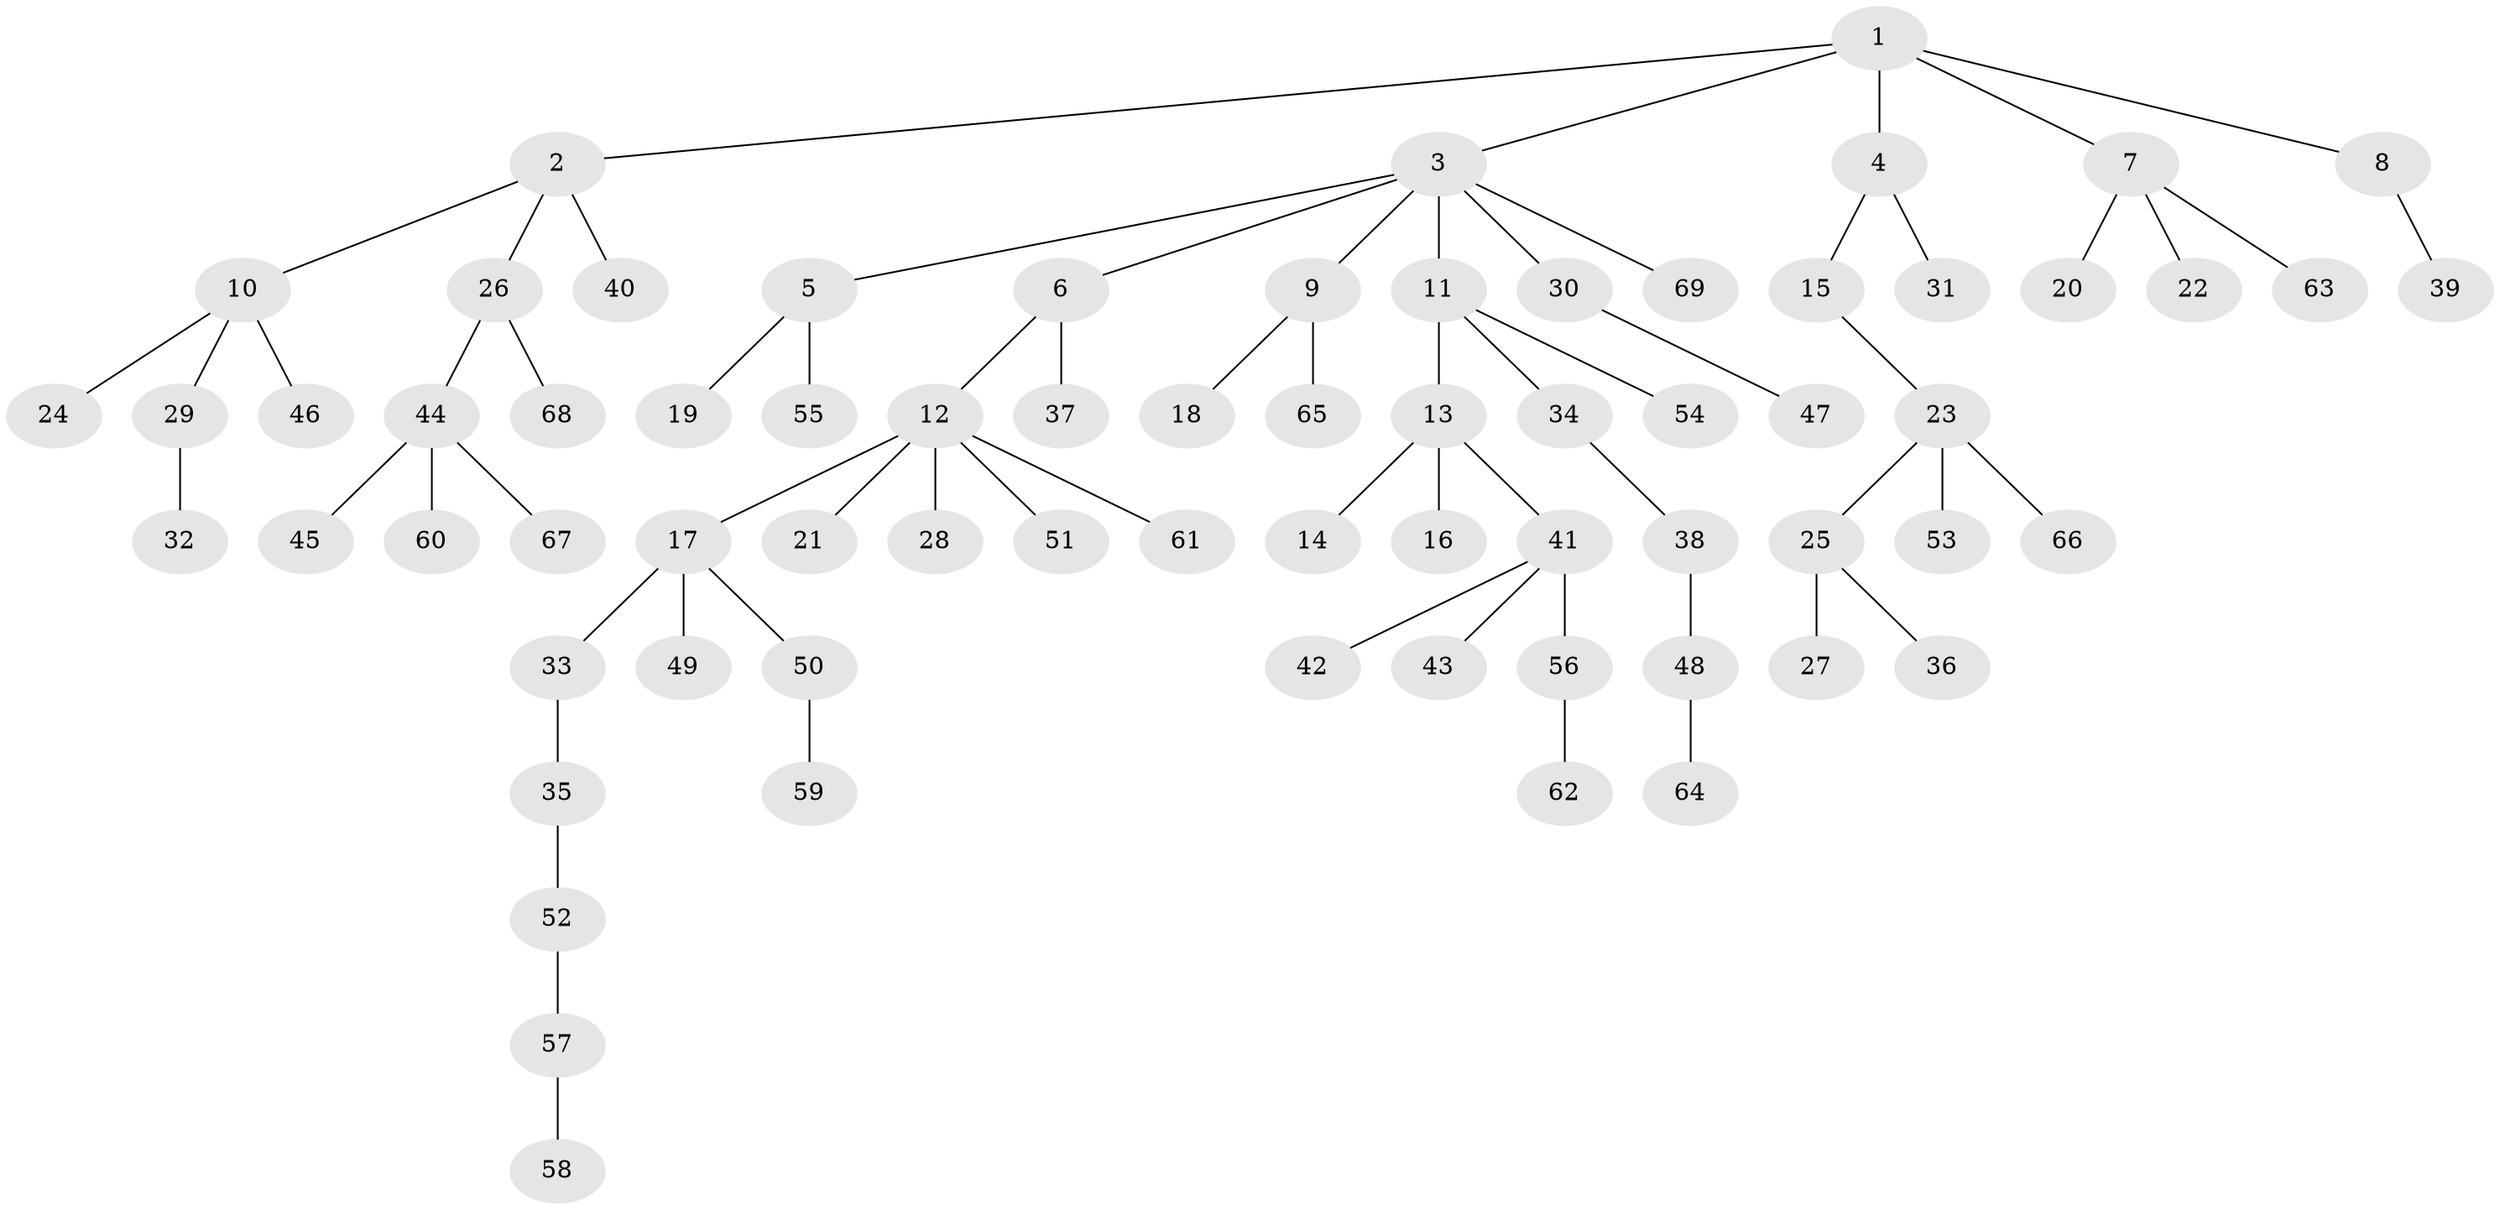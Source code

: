 // coarse degree distribution, {6: 0.05, 10: 0.05, 2: 0.2, 1: 0.7}
// Generated by graph-tools (version 1.1) at 2025/19/03/04/25 18:19:19]
// undirected, 69 vertices, 68 edges
graph export_dot {
graph [start="1"]
  node [color=gray90,style=filled];
  1;
  2;
  3;
  4;
  5;
  6;
  7;
  8;
  9;
  10;
  11;
  12;
  13;
  14;
  15;
  16;
  17;
  18;
  19;
  20;
  21;
  22;
  23;
  24;
  25;
  26;
  27;
  28;
  29;
  30;
  31;
  32;
  33;
  34;
  35;
  36;
  37;
  38;
  39;
  40;
  41;
  42;
  43;
  44;
  45;
  46;
  47;
  48;
  49;
  50;
  51;
  52;
  53;
  54;
  55;
  56;
  57;
  58;
  59;
  60;
  61;
  62;
  63;
  64;
  65;
  66;
  67;
  68;
  69;
  1 -- 2;
  1 -- 3;
  1 -- 4;
  1 -- 7;
  1 -- 8;
  2 -- 10;
  2 -- 26;
  2 -- 40;
  3 -- 5;
  3 -- 6;
  3 -- 9;
  3 -- 11;
  3 -- 30;
  3 -- 69;
  4 -- 15;
  4 -- 31;
  5 -- 19;
  5 -- 55;
  6 -- 12;
  6 -- 37;
  7 -- 20;
  7 -- 22;
  7 -- 63;
  8 -- 39;
  9 -- 18;
  9 -- 65;
  10 -- 24;
  10 -- 29;
  10 -- 46;
  11 -- 13;
  11 -- 34;
  11 -- 54;
  12 -- 17;
  12 -- 21;
  12 -- 28;
  12 -- 51;
  12 -- 61;
  13 -- 14;
  13 -- 16;
  13 -- 41;
  15 -- 23;
  17 -- 33;
  17 -- 49;
  17 -- 50;
  23 -- 25;
  23 -- 53;
  23 -- 66;
  25 -- 27;
  25 -- 36;
  26 -- 44;
  26 -- 68;
  29 -- 32;
  30 -- 47;
  33 -- 35;
  34 -- 38;
  35 -- 52;
  38 -- 48;
  41 -- 42;
  41 -- 43;
  41 -- 56;
  44 -- 45;
  44 -- 60;
  44 -- 67;
  48 -- 64;
  50 -- 59;
  52 -- 57;
  56 -- 62;
  57 -- 58;
}
